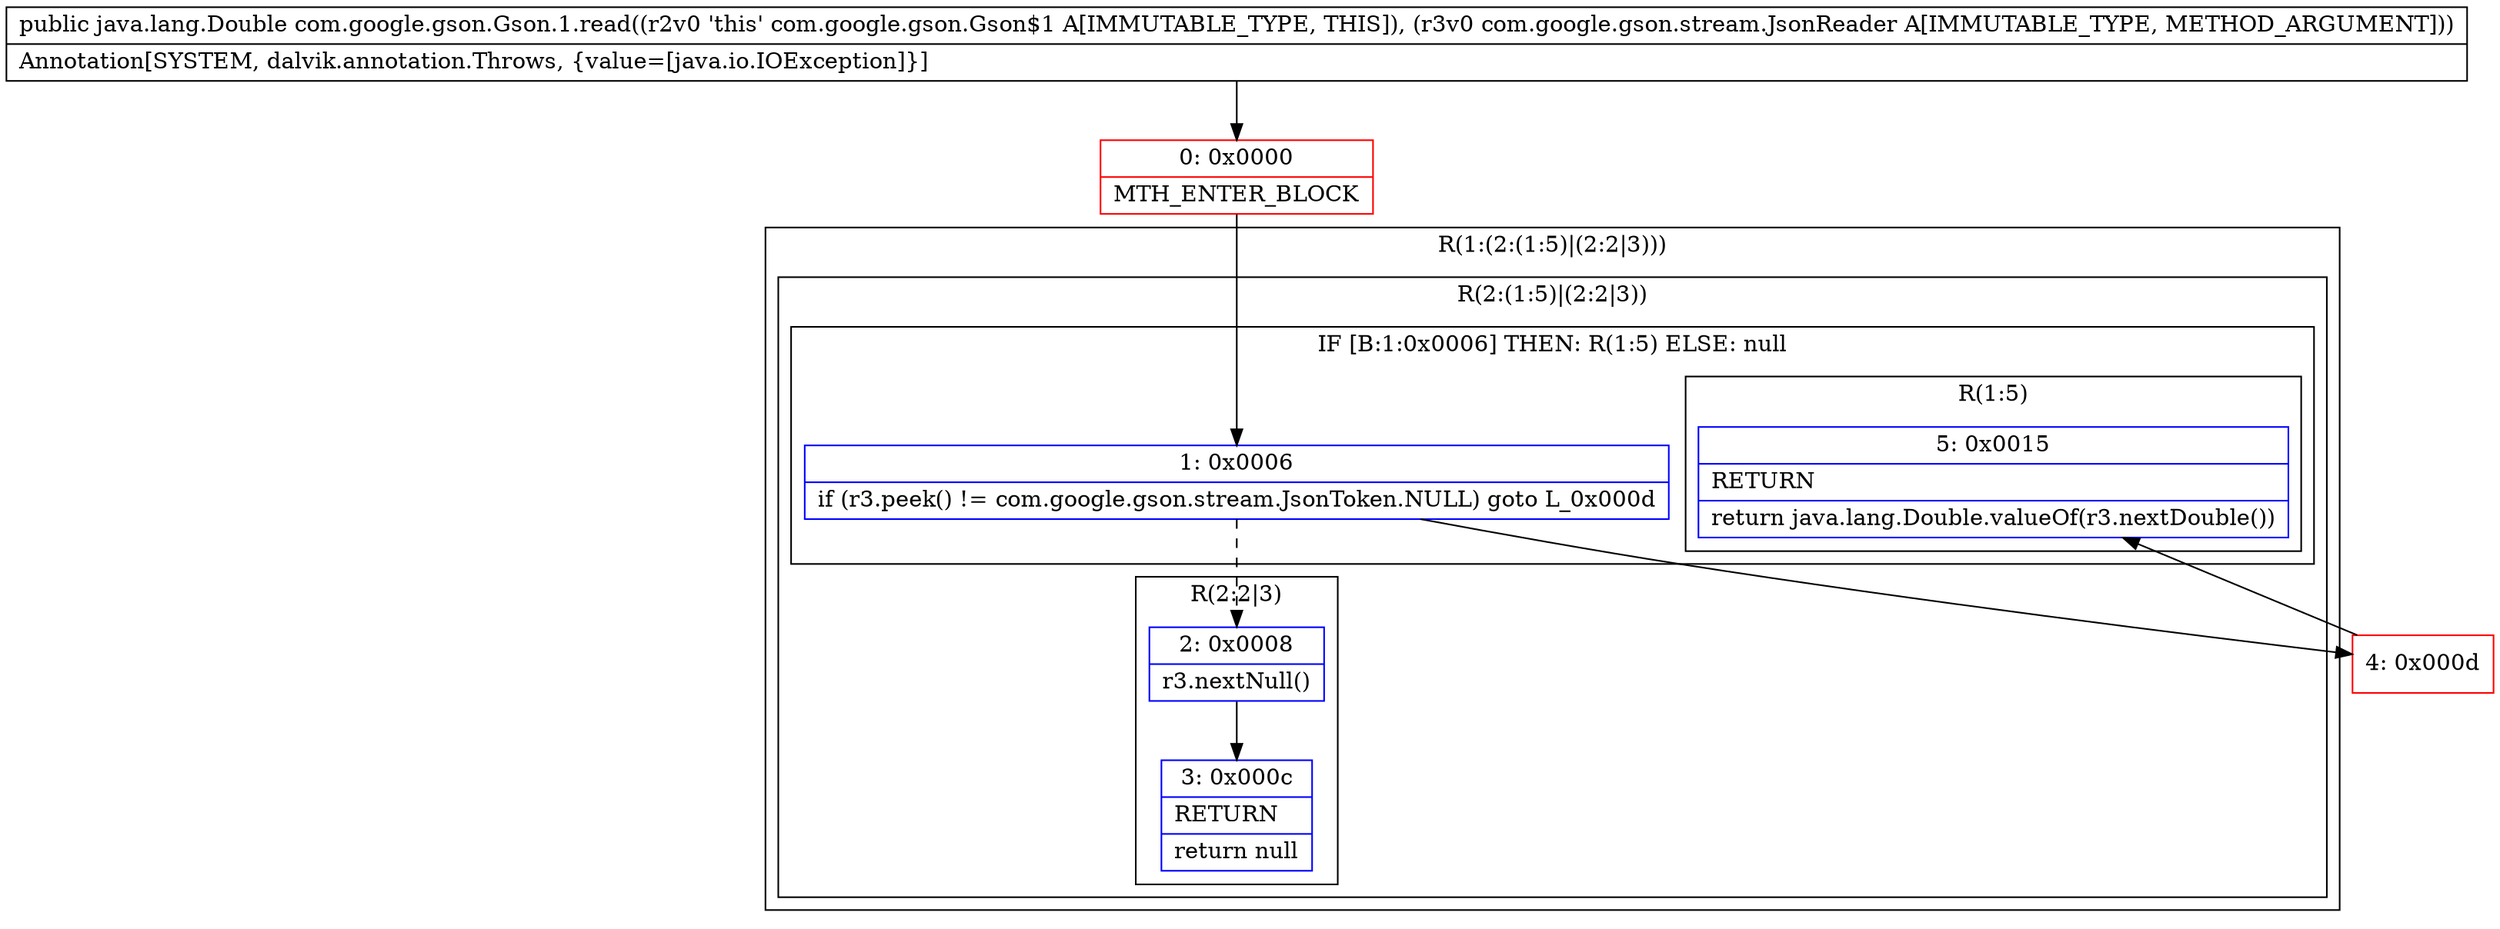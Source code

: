 digraph "CFG forcom.google.gson.Gson.1.read(Lcom\/google\/gson\/stream\/JsonReader;)Ljava\/lang\/Double;" {
subgraph cluster_Region_1730098624 {
label = "R(1:(2:(1:5)|(2:2|3)))";
node [shape=record,color=blue];
subgraph cluster_Region_243787048 {
label = "R(2:(1:5)|(2:2|3))";
node [shape=record,color=blue];
subgraph cluster_IfRegion_1979549957 {
label = "IF [B:1:0x0006] THEN: R(1:5) ELSE: null";
node [shape=record,color=blue];
Node_1 [shape=record,label="{1\:\ 0x0006|if (r3.peek() != com.google.gson.stream.JsonToken.NULL) goto L_0x000d\l}"];
subgraph cluster_Region_391945429 {
label = "R(1:5)";
node [shape=record,color=blue];
Node_5 [shape=record,label="{5\:\ 0x0015|RETURN\l|return java.lang.Double.valueOf(r3.nextDouble())\l}"];
}
}
subgraph cluster_Region_158538443 {
label = "R(2:2|3)";
node [shape=record,color=blue];
Node_2 [shape=record,label="{2\:\ 0x0008|r3.nextNull()\l}"];
Node_3 [shape=record,label="{3\:\ 0x000c|RETURN\l|return null\l}"];
}
}
}
Node_0 [shape=record,color=red,label="{0\:\ 0x0000|MTH_ENTER_BLOCK\l}"];
Node_4 [shape=record,color=red,label="{4\:\ 0x000d}"];
MethodNode[shape=record,label="{public java.lang.Double com.google.gson.Gson.1.read((r2v0 'this' com.google.gson.Gson$1 A[IMMUTABLE_TYPE, THIS]), (r3v0 com.google.gson.stream.JsonReader A[IMMUTABLE_TYPE, METHOD_ARGUMENT]))  | Annotation[SYSTEM, dalvik.annotation.Throws, \{value=[java.io.IOException]\}]\l}"];
MethodNode -> Node_0;
Node_1 -> Node_2[style=dashed];
Node_1 -> Node_4;
Node_2 -> Node_3;
Node_0 -> Node_1;
Node_4 -> Node_5;
}

